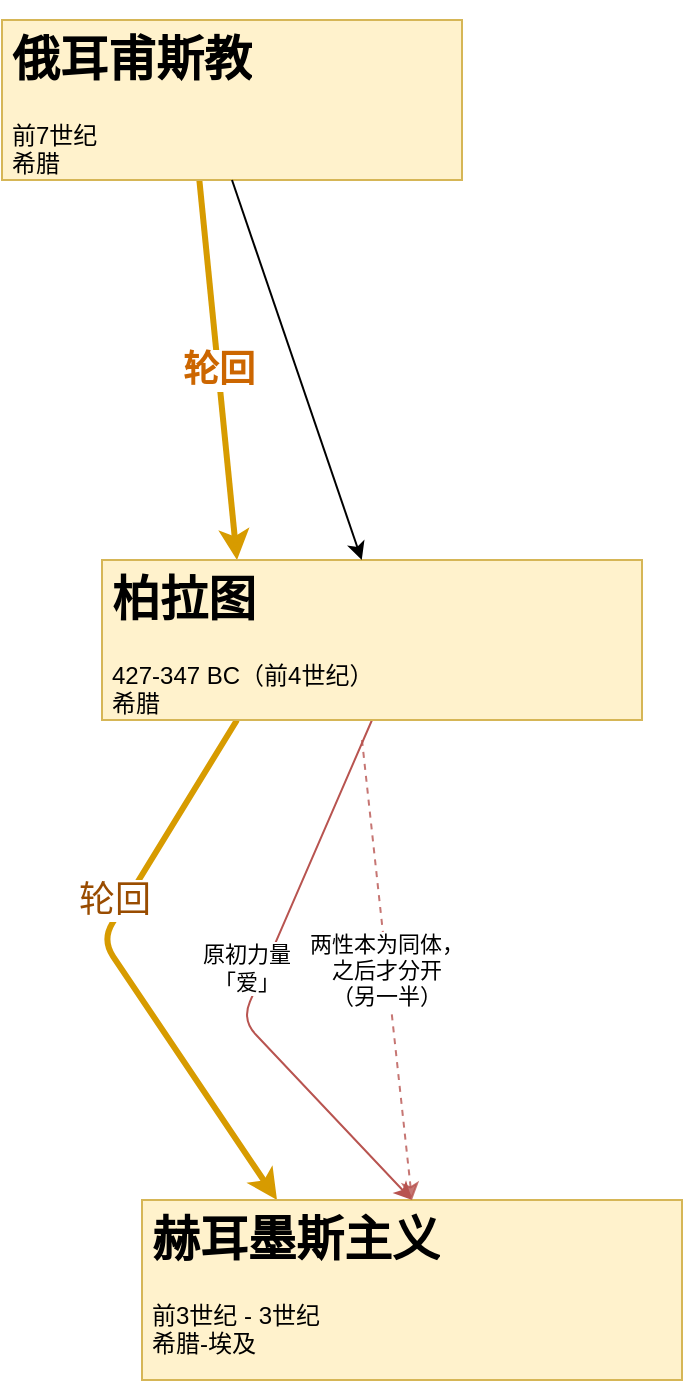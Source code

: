 <mxfile version="13.6.2" type="github">
  <diagram id="PGQh33GmGEEabXiE0Ceb" name="Page-1">
    <mxGraphModel dx="420" dy="1140" grid="1" gridSize="10" guides="1" tooltips="1" connect="1" arrows="1" fold="1" page="1" pageScale="1" pageWidth="2339" pageHeight="3300" math="0" shadow="0">
      <root>
        <mxCell id="0" />
        <mxCell id="1" parent="0" />
        <mxCell id="EsB_VxGgM87q5KJYcQod-5" value="&lt;font style=&quot;font-size: 18px&quot;&gt;轮回&lt;/font&gt;" style="endArrow=classic;html=1;entryX=0.25;entryY=0;entryDx=0;entryDy=0;fillColor=#ffe6cc;strokeColor=#d79b00;strokeWidth=3;exitX=0.429;exitY=1;exitDx=0;exitDy=0;exitPerimeter=0;fontSize=18;fontColor=#CC6600;fontStyle=1" parent="1" source="N6O5T9l40N1phpzyZDKu-2" target="N6O5T9l40N1phpzyZDKu-3" edge="1">
          <mxGeometry width="50" height="50" relative="1" as="geometry">
            <mxPoint x="190" y="120" as="sourcePoint" />
            <mxPoint x="167.5" y="290" as="targetPoint" />
            <Array as="points" />
          </mxGeometry>
        </mxCell>
        <mxCell id="EsB_VxGgM87q5KJYcQod-7" value="轮回" style="endArrow=classic;html=1;entryX=0.25;entryY=0;entryDx=0;entryDy=0;fillColor=#ffe6cc;strokeColor=#d79b00;strokeWidth=3;fontSize=18;exitX=0.25;exitY=1;exitDx=0;exitDy=0;fontColor=#994C00;" parent="1" source="N6O5T9l40N1phpzyZDKu-3" target="EsB_VxGgM87q5KJYcQod-18" edge="1">
          <mxGeometry x="-0.252" y="-5" width="50" height="50" relative="1" as="geometry">
            <mxPoint x="430" y="470" as="sourcePoint" />
            <mxPoint x="165" y="520" as="targetPoint" />
            <Array as="points">
              <mxPoint x="310" y="480" />
            </Array>
            <mxPoint x="-1" y="1" as="offset" />
          </mxGeometry>
        </mxCell>
        <mxCell id="EsB_VxGgM87q5KJYcQod-18" value="&lt;h1&gt;赫耳墨斯主义&lt;/h1&gt;&lt;div&gt;前3世纪 - 3世纪&lt;/div&gt;&lt;div&gt;希腊-埃及&lt;br&gt;&lt;/div&gt;" style="text;html=1;strokeColor=#d6b656;fillColor=#fff2cc;spacing=5;spacingTop=-20;whiteSpace=wrap;overflow=hidden;rounded=0;glass=0;" parent="1" vertex="1">
          <mxGeometry x="330" y="610" width="270" height="90" as="geometry" />
        </mxCell>
        <mxCell id="EsB_VxGgM87q5KJYcQod-21" value="两性本为同体，&lt;br&gt;之后才分开&lt;br&gt;（另一半）" style="endArrow=classic;html=1;dashed=1;fillColor=#f8cecc;strokeColor=#b85450;jumpSize=14;opacity=80;entryX=0.5;entryY=0;entryDx=0;entryDy=0;" parent="1" edge="1" target="EsB_VxGgM87q5KJYcQod-18">
          <mxGeometry width="50" height="50" relative="1" as="geometry">
            <mxPoint x="440" y="380" as="sourcePoint" />
            <mxPoint x="460" y="610" as="targetPoint" />
            <Array as="points" />
          </mxGeometry>
        </mxCell>
        <mxCell id="EsB_VxGgM87q5KJYcQod-22" value="原初力量&lt;br&gt;「爱」" style="endArrow=classic;html=1;fillColor=#f8cecc;strokeColor=#b85450;entryX=0.5;entryY=0;entryDx=0;entryDy=0;exitX=0.5;exitY=1;exitDx=0;exitDy=0;" parent="1" target="EsB_VxGgM87q5KJYcQod-18" edge="1" source="N6O5T9l40N1phpzyZDKu-3">
          <mxGeometry x="-0.034" y="-8" width="50" height="50" relative="1" as="geometry">
            <mxPoint x="330" y="390" as="sourcePoint" />
            <mxPoint x="310" y="660" as="targetPoint" />
            <Array as="points">
              <mxPoint x="380" y="520" />
            </Array>
            <mxPoint as="offset" />
          </mxGeometry>
        </mxCell>
        <mxCell id="N6O5T9l40N1phpzyZDKu-2" value="&lt;h1&gt;俄耳甫斯教&lt;/h1&gt;&lt;div&gt;前7世纪&lt;/div&gt;&lt;div&gt;希腊&lt;/div&gt;" style="text;html=1;strokeColor=#d6b656;fillColor=#fff2cc;spacing=5;spacingTop=-20;whiteSpace=wrap;overflow=hidden;rounded=0;glass=0;" vertex="1" parent="1">
          <mxGeometry x="260" y="20" width="230" height="80" as="geometry" />
        </mxCell>
        <mxCell id="N6O5T9l40N1phpzyZDKu-3" value="&lt;h1&gt;柏拉图&lt;/h1&gt;&lt;div&gt;427-347 BC（前4世纪）&lt;/div&gt;&lt;div&gt;希腊&lt;br&gt;&lt;/div&gt;" style="text;html=1;strokeColor=#d6b656;fillColor=#fff2cc;spacing=5;spacingTop=-20;whiteSpace=wrap;overflow=hidden;rounded=0;glass=0;" vertex="1" parent="1">
          <mxGeometry x="310" y="290" width="270" height="80" as="geometry" />
        </mxCell>
        <mxCell id="N6O5T9l40N1phpzyZDKu-7" value="" style="endArrow=classic;html=1;fontSize=13;exitX=0.5;exitY=1;exitDx=0;exitDy=0;entryX=0.481;entryY=0;entryDx=0;entryDy=0;entryPerimeter=0;" edge="1" parent="1" source="N6O5T9l40N1phpzyZDKu-2" target="N6O5T9l40N1phpzyZDKu-3">
          <mxGeometry width="50" height="50" relative="1" as="geometry">
            <mxPoint x="490" y="520" as="sourcePoint" />
            <mxPoint x="540" y="470" as="targetPoint" />
          </mxGeometry>
        </mxCell>
      </root>
    </mxGraphModel>
  </diagram>
</mxfile>
